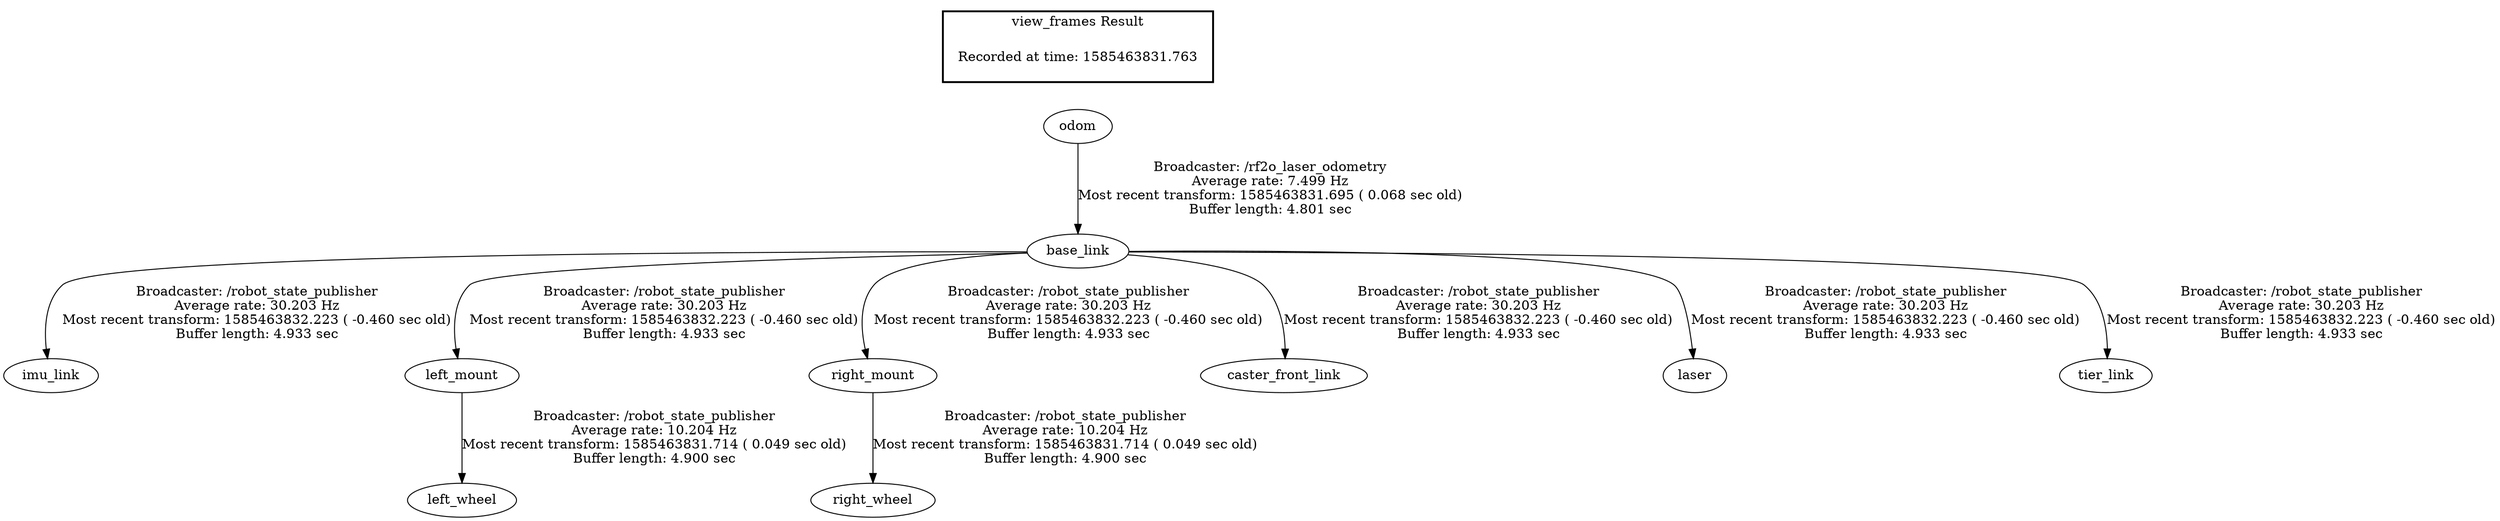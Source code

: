digraph G {
"base_link" -> "imu_link"[label="Broadcaster: /robot_state_publisher\nAverage rate: 30.203 Hz\nMost recent transform: 1585463832.223 ( -0.460 sec old)\nBuffer length: 4.933 sec\n"];
"odom" -> "base_link"[label="Broadcaster: /rf2o_laser_odometry\nAverage rate: 7.499 Hz\nMost recent transform: 1585463831.695 ( 0.068 sec old)\nBuffer length: 4.801 sec\n"];
"base_link" -> "left_mount"[label="Broadcaster: /robot_state_publisher\nAverage rate: 30.203 Hz\nMost recent transform: 1585463832.223 ( -0.460 sec old)\nBuffer length: 4.933 sec\n"];
"base_link" -> "right_mount"[label="Broadcaster: /robot_state_publisher\nAverage rate: 30.203 Hz\nMost recent transform: 1585463832.223 ( -0.460 sec old)\nBuffer length: 4.933 sec\n"];
"base_link" -> "caster_front_link"[label="Broadcaster: /robot_state_publisher\nAverage rate: 30.203 Hz\nMost recent transform: 1585463832.223 ( -0.460 sec old)\nBuffer length: 4.933 sec\n"];
"base_link" -> "laser"[label="Broadcaster: /robot_state_publisher\nAverage rate: 30.203 Hz\nMost recent transform: 1585463832.223 ( -0.460 sec old)\nBuffer length: 4.933 sec\n"];
"base_link" -> "tier_link"[label="Broadcaster: /robot_state_publisher\nAverage rate: 30.203 Hz\nMost recent transform: 1585463832.223 ( -0.460 sec old)\nBuffer length: 4.933 sec\n"];
"left_mount" -> "left_wheel"[label="Broadcaster: /robot_state_publisher\nAverage rate: 10.204 Hz\nMost recent transform: 1585463831.714 ( 0.049 sec old)\nBuffer length: 4.900 sec\n"];
"right_mount" -> "right_wheel"[label="Broadcaster: /robot_state_publisher\nAverage rate: 10.204 Hz\nMost recent transform: 1585463831.714 ( 0.049 sec old)\nBuffer length: 4.900 sec\n"];
edge [style=invis];
 subgraph cluster_legend { style=bold; color=black; label ="view_frames Result";
"Recorded at time: 1585463831.763"[ shape=plaintext ] ;
 }->"odom";
}